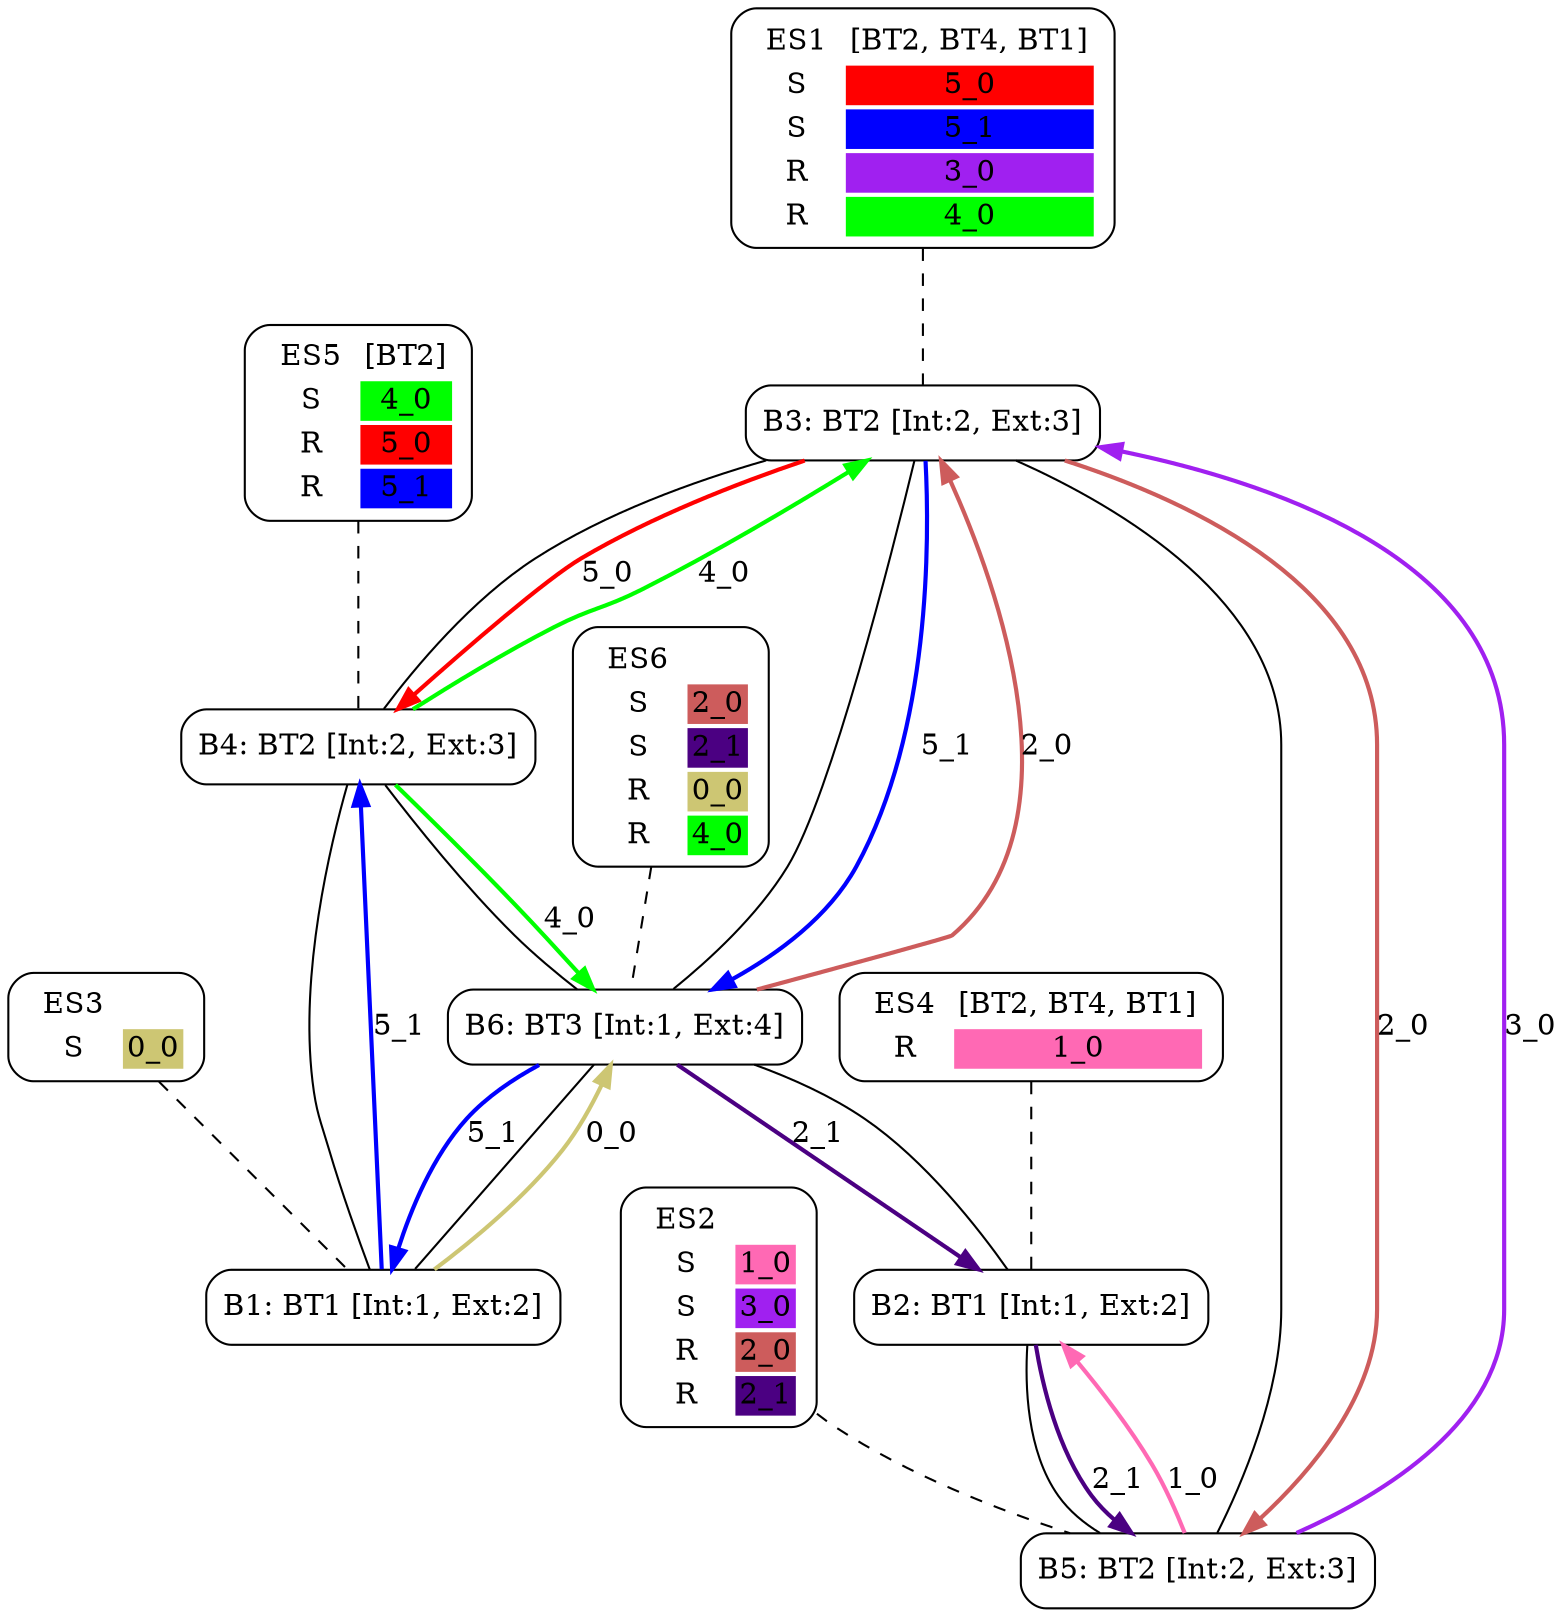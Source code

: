 digraph network {
  ES1 [ label=<<TABLE  BORDER="0"><TR> <TD ALIGN="CENTER" BORDER="0"> ES1 </TD> <TD>[BT2, BT4, BT1]</TD> </TR><TR><TD>S</TD><TD BGCOLOR="red">5_0</TD></TR>
<TR><TD>S</TD><TD BGCOLOR="blue">5_1</TD></TR>
<TR><TD>R</TD><TD BGCOLOR="purple">3_0</TD></TR>
<TR><TD>R</TD><TD BGCOLOR="green">4_0</TD></TR>
</TABLE>> shape="box" style="rounded" ];
  ES2 [ label=<<TABLE  BORDER="0"><TR> <TD ALIGN="CENTER" BORDER="0"> ES2 </TD>  </TR><TR><TD>S</TD><TD BGCOLOR="hotpink">1_0</TD></TR>
<TR><TD>S</TD><TD BGCOLOR="purple">3_0</TD></TR>
<TR><TD>R</TD><TD BGCOLOR="indianred">2_0</TD></TR>
<TR><TD>R</TD><TD BGCOLOR="indigo">2_1</TD></TR>
</TABLE>> shape="box" style="rounded" ];
  ES3 [ label=<<TABLE  BORDER="0"><TR> <TD ALIGN="CENTER" BORDER="0"> ES3 </TD>  </TR><TR><TD>S</TD><TD BGCOLOR="khaki3">0_0</TD></TR>
</TABLE>> shape="box" style="rounded" ];
  ES4 [ label=<<TABLE  BORDER="0"><TR> <TD ALIGN="CENTER" BORDER="0"> ES4 </TD> <TD>[BT2, BT4, BT1]</TD> </TR><TR><TD>R</TD><TD BGCOLOR="hotpink">1_0</TD></TR>
</TABLE>> shape="box" style="rounded" ];
  ES5 [ label=<<TABLE  BORDER="0"><TR> <TD ALIGN="CENTER" BORDER="0"> ES5 </TD> <TD>[BT2]</TD> </TR><TR><TD>S</TD><TD BGCOLOR="green">4_0</TD></TR>
<TR><TD>R</TD><TD BGCOLOR="red">5_0</TD></TR>
<TR><TD>R</TD><TD BGCOLOR="blue">5_1</TD></TR>
</TABLE>> shape="box" style="rounded" ];
  ES6 [ label=<<TABLE  BORDER="0"><TR> <TD ALIGN="CENTER" BORDER="0"> ES6 </TD>  </TR><TR><TD>S</TD><TD BGCOLOR="indianred">2_0</TD></TR>
<TR><TD>S</TD><TD BGCOLOR="indigo">2_1</TD></TR>
<TR><TD>R</TD><TD BGCOLOR="khaki3">0_0</TD></TR>
<TR><TD>R</TD><TD BGCOLOR="green">4_0</TD></TR>
</TABLE>> shape="box" style="rounded" ];
  B1 [ label="B1: BT1 [Int:1, Ext:2]" shape="box" style="rounded" ];
  B2 [ label="B2: BT1 [Int:1, Ext:2]" shape="box" style="rounded" ];
  B3 [ label="B3: BT2 [Int:2, Ext:3]" shape="box" style="rounded" ];
  B4 [ label="B4: BT2 [Int:2, Ext:3]" shape="box" style="rounded" ];
  B5 [ label="B5: BT2 [Int:2, Ext:3]" shape="box" style="rounded" ];
  B6 [ label="B6: BT3 [Int:1, Ext:4]" shape="box" style="rounded" ];
  ES1 -> B3 [ style="dashed" arrowhead="none" ];
  ES2 -> B5 [ style="dashed" arrowhead="none" ];
  ES3 -> B1 [ style="dashed" arrowhead="none" ];
  ES4 -> B2 [ style="dashed" arrowhead="none" ];
  ES5 -> B4 [ style="dashed" arrowhead="none" ];
  ES6 -> B6 [ style="dashed" arrowhead="none" ];
  B1 -> B4 [ arrowhead="none" ];
  B1 -> B6 [ arrowhead="none" ];
  B2 -> B5 [ arrowhead="none" ];
  B2 -> B6 [ arrowhead="none" ];
  B3 -> B4 [ arrowhead="none" ];
  B3 -> B5 [ arrowhead="none" ];
  B3 -> B6 [ arrowhead="none" ];
  B4 -> B6 [ arrowhead="none" ];
  B1 -> B6 [ label="0_0" color="khaki3" style="bold" ];
  B5 -> B2 [ label="1_0" color="hotpink" style="bold" ];
  B6 -> B3 [ label="2_0" color="indianred" style="bold" ];
  B3 -> B5 [ label="2_0" color="indianred" style="bold" ];
  B6 -> B2 [ label="2_1" color="indigo" style="bold" ];
  B2 -> B5 [ label="2_1" color="indigo" style="bold" ];
  B5 -> B3 [ label="3_0" color="purple" style="bold" ];
  B4 -> B3 [ label="4_0" color="green" style="bold" ];
  B4 -> B6 [ label="4_0" color="green" style="bold" ];
  B3 -> B4 [ label="5_0" color="red" style="bold" ];
  B3 -> B6 [ label="5_1" color="blue" style="bold" ];
  B6 -> B1 [ label="5_1" color="blue" style="bold" ];
  B1 -> B4 [ label="5_1" color="blue" style="bold" ];
}
